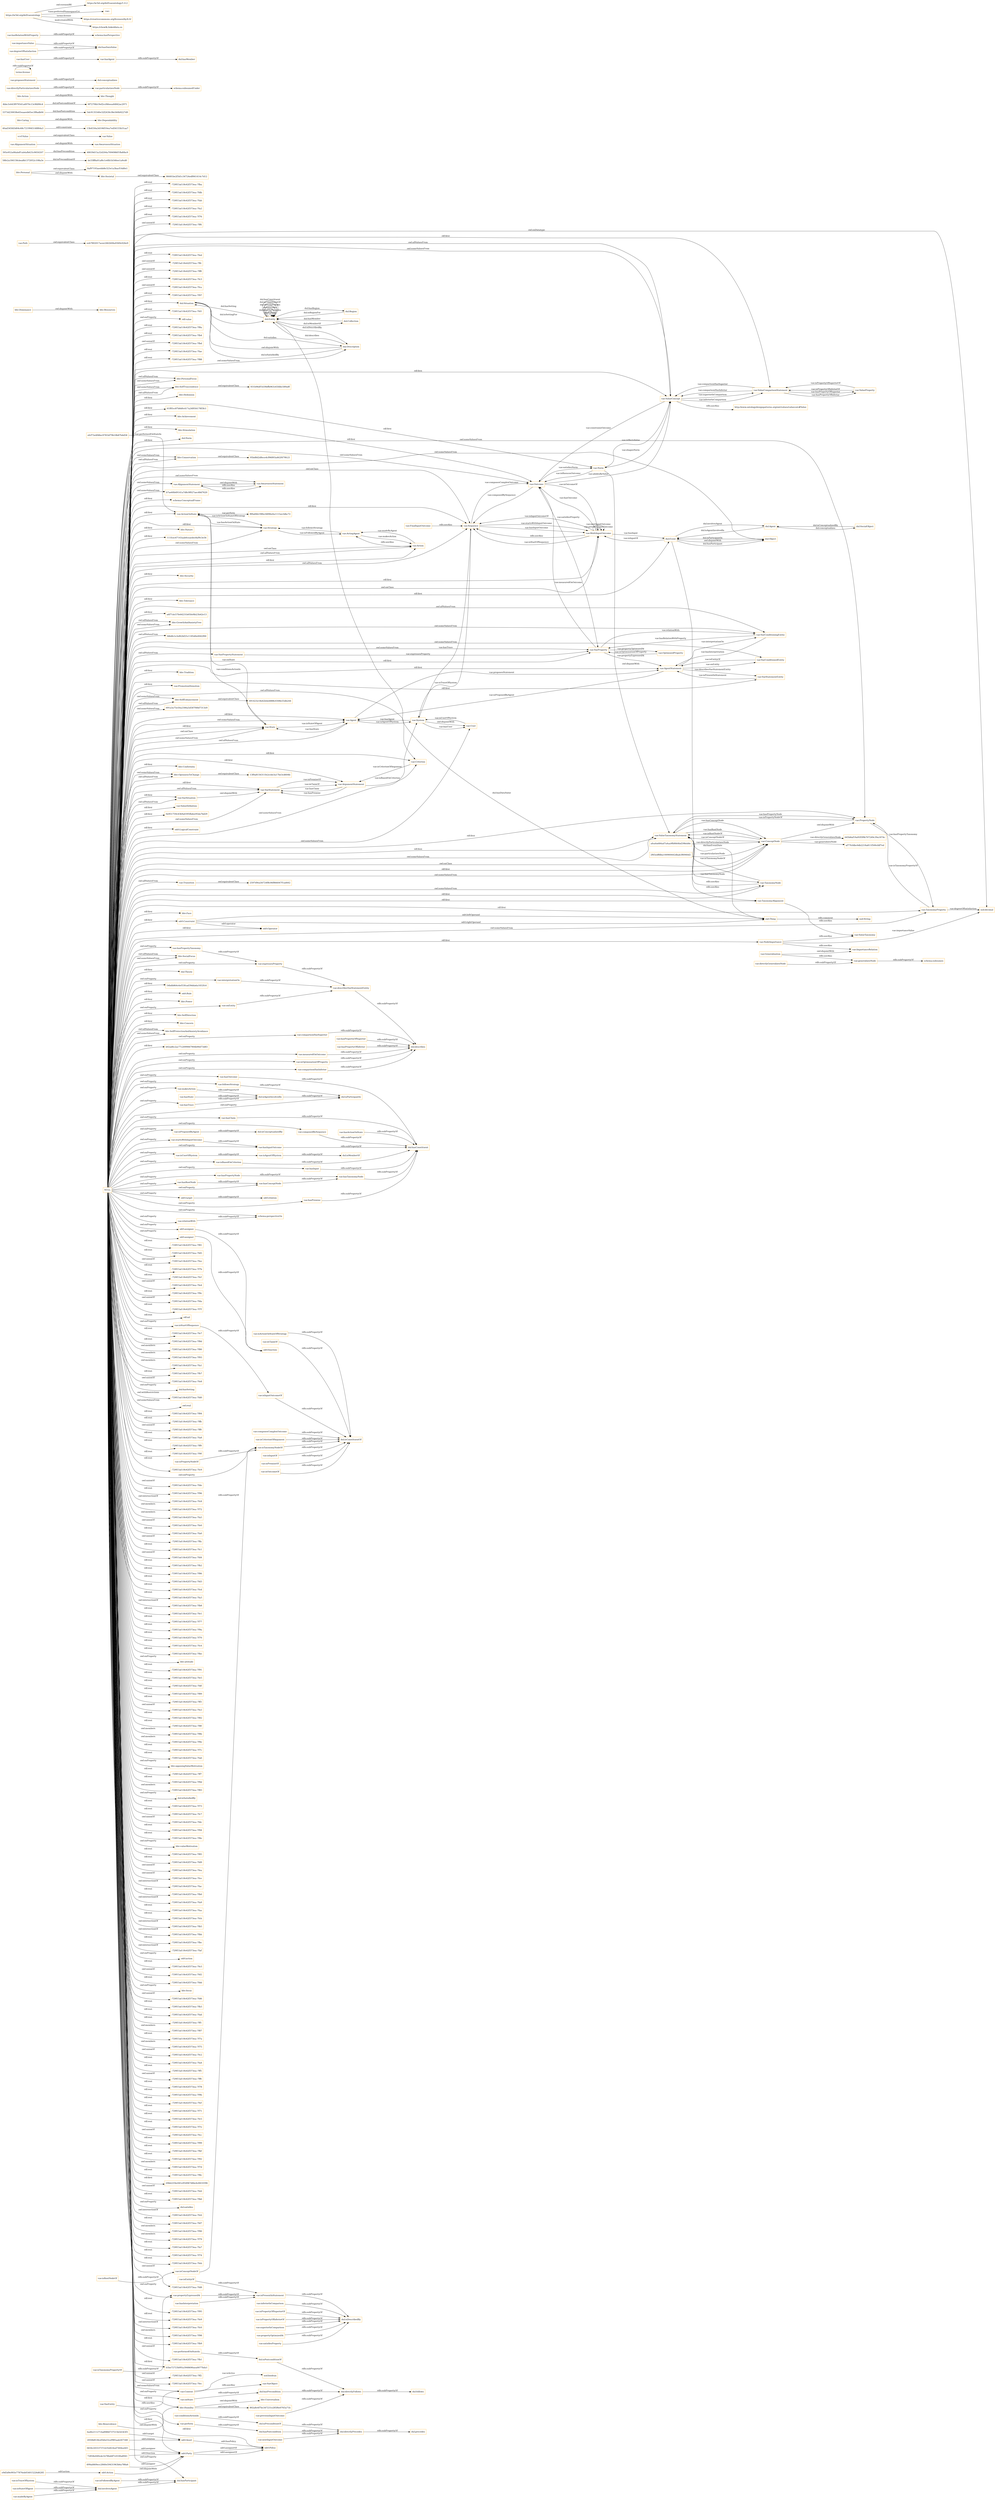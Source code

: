 digraph ar2dtool_diagram { 
rankdir=LR;
size="1501"
node [shape = rectangle, color="orange"]; "efcf73e4f48ec9781bf79b18b87b4d58" "f89a84b198fa34896e0a1115ee3dbc72" "bhv:Dominance" "dul:Situation" "odrl:Action" "931b96df1b59bffb963c65fdbc589a8f" "vae:Path" "2597d9ea56724f8c06f866047f1ad442" "8af97193aeebb8e323e1a3bacf14d0e1" "2050b8536cd5bfa55cef985aab267348" "bhv:PersonalFocus" "bhv:Hedonism" "bhv:Societal" "vae:NodeImportance" "de33ff8a01af6c1e6fb1b546ee1a9cd0" "bhv:Universalism" "395e952a08abdf1ab4afb625c9050207" "065fe24553737cb35d424ed7404eefd3" "61f85cc87b8d0c417a24f056178f3fc1" "vae:AwarenessSituation" "vae:Value" "bhv:Achievement" "odrl:Policy" "bhv:Stimulation" "dul:Norm" "40ad345fd3d04c68c7219945148f64a3" "vae:AlignmentSituation" "odrl:Operator" "vae:VaeProperty" "bhv:SelfTrascendence" "vae:Outcome" "b7ae60b49141a7d8c9f027aec48d7620" "schema:ConceptualFrame" "vae:VaeEntity" "vae:MultiInputOutcome" "bhv:Conservation" "vae:AlignmentStatement" "bhv:Dependability" "dul:SocialObject" "bhv:Caring" "odrl:Asset" "bhv:Nature" "vae:Generalization" "afea0a684ad7a4aa9fbf664bd298eb8e" "vae:Context" "111fcec47143aab0ceaedec8af9c3e56" "vae:ActionOnState" "vae:VaeStatement" "vae:TaxonomyProperty" "bhv:Security" "vae:ConceptNode" "dul:Object" "bhv:Tolerance" "vae:System" "bhv:Humility" "a6f71dc57fe64231b05fef4b23b42e13" "3373d230038e65eaaeeb65ec3f8adb04" "odrl:Party" "58fe2a184158cbea8b1372052c108a3e" "vae:Norm" "9f727f4b19ef2ccf46eea44842ac2971" "bhv:GrowthAndAnxietyFree" "vae:User" "fd6dfe1e3ef62bf25c1185d0e0042f00" "vae:Sequence" "vae:AgentStatement" "vae:VaeConditionedEntity" "bhv:Tradition" "dul:Event" "vae:PromotionDemotion" "dul:Agent" "86681be2f3d1c34724edf061414c7d12" "vae:ValueTaxonomyStatement" "691a3a75e50a2306a5d587f48d7313e9" "vae:TaxonomyAlignment" "bhv:SelfEnhancement" "vae:Strategy" "72858e049cde1b78fafdf7c0100a8941" "802a8c6f7bc347231e285f6e0765a71b" "vae:Agent" "bhv:Benevolence" "vae:FinalInputOutcome" "4bbc3c643f979541a4970c13c9fd90c4" "vae:VaeSituation" "bhv:Conformity" "vae:Action" "dul:Collection" "bhv:Resources" "6a4fe2112714a898fd737515b54343f3" "vae:AwarenessStatement" "vae:ValueDefinition" "0e951759c43b9a0395fbdee95da7bd29" "bhv:OpennessToChange" "645b8af19a95f5f9b707249c39a1874c" "2f65edffdba100900442dbab3f6940d2" "vae:ActingAgent" "odrl:LogicalConstraint" "vae:ValueConcept" "vae:PropertyNode" "vae:ValueProperty" "vae:ValueComparisonStatement" "13f0a8156311fe2ccbe3a17be3cd604b" "e9d5d9e993e77876eb054015226d6285" "48039d15a32d204a7094986f1fbd0bc9" "vae:VaeStatementEntity" "vae:Criterion" "bhv:Thought" "vae:Transition" "vae:State" "dul:Entity" "bhv:Face" "vae:VaeConditioningEntity" "vae:TaxonomyNode" "vae:VaePropertyStatement" "eeb7802017acee2462b94a9369c026e9" "af77fcfdbc0db2218a811f500cfdf7ed" "bhv:SocialFocus" "95bd8d2d8ece4cf96893a462f479fc21" "499ad469ecc2840e59431963b6a788a6" "13b4556a3d106f10ea7ed56155b31aa7" "odrl:Constraint" "vae:OptimizedProperty" "dul:Theory" "dul:Region" "dul:Description" "54bdb864c6ef33fcad39dda6a1832fc4" "bhv:Action" "vcvf:Value" "odrl:Rule" "bhv:Power" "vae:ImportanceRelation" "bhv:Personal" "5dc9135540e32f243fe38e560b9227d9" "vae:ArgumentStatement" "bhv:SelfDirection" "bhv:Concern" "491423e18e62b4e6888c0308e55db244" "bhv:SelfProtectionAndAnxietyAvoidance" "b02ad6c2ac77c2099067904b90d73d83" ; /*classes style*/
	"bhv:Action" -> "bhv:Thought" [ label = "owl:disjointWith" ];
	"vae:particularizesNode" -> "schema:subsumedUnder" [ label = "rdfs:subPropertyOf" ];
	"vae:hasConceptNode" -> "vae:hasTaxonomyNode" [ label = "rdfs:subPropertyOf" ];
	"vae:ConceptNode" -> "vae:PropertyNode" [ label = "owl:disjointWith" ];
	"vae:isTaxonomyNodeOf" -> "dul:isConstituentOf" [ label = "rdfs:subPropertyOf" ];
	"vae:proposesStatement" -> "dul:conceptualizes" [ label = "rdfs:subPropertyOf" ];
	"vae:previousInputOutcome" -> "dul:directlyFollows" [ label = "rdfs:subPropertyOf" ];
	"vae:hasTaxonomyNode" -> "dul:hasConstituent" [ label = "rdfs:subPropertyOf" ];
	"vae:nextInputOutcome" -> "dul:directlyPrecedes" [ label = "rdfs:subPropertyOf" ];
	"vae:VaeSituation" -> "vae:VaeStatement" [ label = "owl:disjointWith" ];
	"vae:comparisonHasInferior" -> "dul:describes" [ label = "rdfs:subPropertyOf" ];
	"vae:hasTrace" -> "dul:isAgentInvolvedIn" [ label = "rdfs:subPropertyOf" ];
	"vae:Path" -> "eeb7802017acee2462b94a9369c026e9" [ label = "owl:equivalentClass" ];
	"vae:isInputOf" -> "dul:isConstituentOf" [ label = "rdfs:subPropertyOf" ];
	"dul:involvesAgent" -> "dul:hasParticipant" [ label = "rdfs:subPropertyOf" ];
	"terms:license" -> "terms:license" [ label = "rdfs:subPropertyOf" ];
	"dul:isAgentInvolvedIn" -> "dul:isParticipantIn" [ label = "rdfs:subPropertyOf" ];
	"bhv:SelfTrascendence" -> "931b96df1b59bffb963c65fdbc589a8f" [ label = "owl:equivalentClass" ];
	"vae:describesVaeStatementEntity" -> "dul:describes" [ label = "rdfs:subPropertyOf" ];
	"vae:hasPropertyTaxonomy" -> "vae:expressesProperty" [ label = "rdfs:subPropertyOf" ];
	"dul:Event" -> "dul:Object" [ label = "owl:disjointWith" ];
	"vae:isPremiseOf" -> "dul:isConstituentOf" [ label = "rdfs:subPropertyOf" ];
	"vae:interpretationOn" -> "vae:describesVaeStatementEntity" [ label = "rdfs:subPropertyOf" ];
	"dul:Description" -> "dul:Situation" [ label = "owl:disjointWith" ];
	"odrl:Action" -> "odrl:Party" [ label = "owl:disjointWith" ];
	"vae:madeByAgent" -> "dul:involvesAgent" [ label = "rdfs:subPropertyOf" ];
	"dul:isPreconditionOf" -> "dul:directlyPrecedes" [ label = "rdfs:subPropertyOf" ];
	"vae:isOutcomeOf" -> "dul:isConstituentOf" [ label = "rdfs:subPropertyOf" ];
	"vae:isPresentInStatement" -> "dul:isDescribedBy" [ label = "rdfs:subPropertyOf" ];
	"vae:hasInput" -> "dul:hasConstituent" [ label = "rdfs:subPropertyOf" ];
	"bhv:Personal" -> "bhv:Societal" [ label = "owl:disjointWith" ];
	"bhv:Personal" -> "8af97193aeebb8e323e1a3bacf14d0e1" [ label = "owl:equivalentClass" ];
	"vae:hasUser" -> "vae:hasAgent" [ label = "rdfs:subPropertyOf" ];
	"vae:onState" -> "dul:hasPrecondition" [ label = "rdfs:subPropertyOf" ];
	"vae:hasActionOnState" -> "dul:hasConstituent" [ label = "rdfs:subPropertyOf" ];
	"vae:hasPropertyNode" -> "vae:hasTaxonomyNode" [ label = "rdfs:subPropertyOf" ];
	"dul:hasPrecondition" -> "dul:directlyFollows" [ label = "rdfs:subPropertyOf" ];
	"vae:hasPropertyOfSuperior" -> "dul:describes" [ label = "rdfs:subPropertyOf" ];
	"bhv:Conservation" -> "95bd8d2d8ece4cf96893a462f479fc21" [ label = "owl:equivalentClass" ];
	"vae:isPropertyNodeOf" -> "vae:isTaxonomyNodeOf" [ label = "rdfs:subPropertyOf" ];
	"bhv:Societal" -> "86681be2f3d1c34724edf061414c7d12" [ label = "owl:equivalentClass" ];
	"vae:Transition" -> "2597d9ea56724f8c06f866047f1ad442" [ label = "owl:equivalentClass" ];
	"vae:comparisonHasSuperior" -> "dul:describes" [ label = "rdfs:subPropertyOf" ];
	"vae:hasOutcome" -> "dul:hasConstituent" [ label = "rdfs:subPropertyOf" ];
	"vae:Norm" -> "vae:ValueTaxonomyStatement" [ label = "owl:disjointWith" ];
	"vae:importanceValue" -> "dul:hasDataValue" [ label = "rdfs:subPropertyOf" ];
	"vae:isProposedByAgent" -> "dul:isConceptualizedBy" [ label = "rdfs:subPropertyOf" ];
	"bhv:Dominance" -> "bhv:Resources" [ label = "owl:disjointWith" ];
	"vae:isEntityOf" -> "vae:isPresentInStatement" [ label = "rdfs:subPropertyOf" ];
	"vae:MultiInputOutcome" -> "vae:Sequence" [ label = "rdfs:seeAlso" ];
	"vae:propertyExpressedAt" -> "vae:isPresentInStatement" [ label = "rdfs:subPropertyOf" ];
	"vae:hasState" -> "dul:isAgentInvolvedIn" [ label = "rdfs:subPropertyOf" ];
	"vae:AwarenessStatement" -> "vae:AlignmentStatement" [ label = "rdfs:seeAlso" ];
	"vae:isConceptNodeOf" -> "vae:isTaxonomyNodeOf" [ label = "rdfs:subPropertyOf" ];
	"bhv:Caring" -> "bhv:Dependability" [ label = "owl:disjointWith" ];
	"vae:hasRootNode" -> "vae:hasConceptNode" [ label = "rdfs:subPropertyOf" ];
	"vae:isAgentOfSystem" -> "dul:isMemberOf" [ label = "rdfs:subPropertyOf" ];
	"vae:ValueConcept" -> "http://www.ontologydesignpatterns.org/ont/values/valuecore#Value" [ label = "rdfs:seeAlso" ];
	"vae:isInputOutcomeOf" -> "dul:isConstituentOf" [ label = "rdfs:subPropertyOf" ];
	"vae:isTaxonomyPropertyOf" -> "vae:propertyExpressedAt" [ label = "rdfs:subPropertyOf" ];
	"vae:directlyParticularizesNode" -> "vae:particularizesNode" [ label = "rdfs:subPropertyOf" ];
	"vae:isRootNodeOf" -> "vae:isConceptNodeOf" [ label = "rdfs:subPropertyOf" ];
	"vae:expressesProperty" -> "vae:describesVaeStatementEntity" [ label = "rdfs:subPropertyOf" ];
	"vae:hasAgent" -> "dul:hasMember" [ label = "rdfs:subPropertyOf" ];
	"vae:isFollowedByAgent" -> "dul:hasParticipant" [ label = "rdfs:subPropertyOf" ];
	"vae:hasRelationWithProperty" -> "schema:hasPerspective" [ label = "rdfs:subPropertyOf" ];
	"vae:measuredOnOutcome" -> "dul:describes" [ label = "rdfs:subPropertyOf" ];
	"vae:perform" -> "dul:hasPostcondition" [ label = "rdfs:subPropertyOf" ];
	"vcvf:Value" -> "vae:Value" [ label = "owl:equivalentClass" ];
	"vae:isTraceOfSystem" -> "dul:involvesAgent" [ label = "rdfs:subPropertyOf" ];
	"vae:degreeOfSatisfaction" -> "dul:hasDataValue" [ label = "rdfs:subPropertyOf" ];
	"vae:directlyGeneralizesNode" -> "vae:generalizesNode" [ label = "rdfs:subPropertyOf" ];
	"vae:conditionsActionIn" -> "dul:isPreconditionOf" [ label = "rdfs:subPropertyOf" ];
	"vae:superiorInComparison" -> "dul:isDescribedBy" [ label = "rdfs:subPropertyOf" ];
	"vae:System" -> "vae:User" [ label = "owl:disjointWith" ];
	"vae:ValueTaxonomyStatement" -> "vae:TaxonomyAlignment" [ label = "rdfs:seeAlso" ];
	"vae:TaxonomyNode" -> "vae:ValueTaxonomyStatement" [ label = "rdfs:seeAlso" ];
	"vae:followsStrategy" -> "dul:isParticipantIn" [ label = "rdfs:subPropertyOf" ];
	"vae:hasPropertyOfInferior" -> "dul:describes" [ label = "rdfs:subPropertyOf" ];
	"vae:composedBySequence" -> "dul:hasConstituent" [ label = "rdfs:subPropertyOf" ];
	"vae:AlignmentSituation" -> "vae:AwarenessSituation" [ label = "owl:disjointWith" ];
	"https://w3id.org/def/vaeontology" -> "https://w3id.org/def/vaeontology/1.0.2" [ label = "owl:versionIRI" ];
	"https://w3id.org/def/vaeontology" -> "vae:" [ label = "vann:preferredNamespaceUri" ];
	"https://w3id.org/def/vaeontology" -> "https://creativecommons.org/licenses/by/4.0/" [ label = "terms:license" ];
	"https://w3id.org/def/vaeontology" -> "https://chowlk.linkeddata.es" [ label = "mod:createdWith" ];
	"vae:isActionOnStateOfStrategy" -> "dul:isConstituentOf" [ label = "rdfs:subPropertyOf" ];
	"vae:startsWithInputOutcome" -> "vae:hasInputOutcome" [ label = "rdfs:subPropertyOf" ];
	"vae:isOptimizationOfProperty" -> "dul:describes" [ label = "rdfs:subPropertyOf" ];
	"vae:propertyOptimizedAt" -> "dul:isDescribedBy" [ label = "rdfs:subPropertyOf" ];
	"bhv:Humility" -> "bhv:Universalism" [ label = "owl:disjointWith" ];
	"bhv:Humility" -> "802a8c6f7bc347231e285f6e0765a71b" [ label = "owl:equivalentClass" ];
	"vae:FinalInputOutcome" -> "vae:Sequence" [ label = "rdfs:seeAlso" ];
	"odrl:target" -> "odrl:relation" [ label = "rdfs:subPropertyOf" ];
	"bhv:SelfEnhancement" -> "491423e18e62b4e6888c0308e55db244" [ label = "owl:equivalentClass" ];
	"dul:directlyPrecedes" -> "dul:precedes" [ label = "rdfs:subPropertyOf" ];
	"vae:makesAction" -> "dul:isAgentInvolvedIn" [ label = "rdfs:subPropertyOf" ];
	"vae:satisfiesProperty" -> "dul:isDescribedBy" [ label = "rdfs:subPropertyOf" ];
	"vae:TaxonomyAlignment" -> "vae:ValueTaxonomy" [ label = "rdfs:seeAlso" ];
	"vae:relationWith" -> "schema:perspectiveOn" [ label = "rdfs:subPropertyOf" ];
	"vae:NodeImportance" -> "vae:ValueTaxonomy" [ label = "rdfs:seeAlso" ];
	"vae:NodeImportance" -> "vae:ImportanceRelation" [ label = "rdfs:seeAlso" ];
	"vae:Action" -> "vae:ActingAgent" [ label = "rdfs:seeAlso" ];
	"vae:inferiorInComparison" -> "dul:isDescribedBy" [ label = "rdfs:subPropertyOf" ];
	"vae:VaeEntity" -> "vae:Context" [ label = "rdfs:seeAlso" ];
	"vae:isClaimOf" -> "dul:isConstituentOf" [ label = "rdfs:subPropertyOf" ];
	"vae:hasInputOutcome" -> "dul:hasConstituent" [ label = "rdfs:subPropertyOf" ];
	"vae:isPropertyOfSuperiorOf" -> "dul:isDescribedBy" [ label = "rdfs:subPropertyOf" ];
	"vae:isStateOfAgent" -> "dul:involvesAgent" [ label = "rdfs:subPropertyOf" ];
	"vae:Generalization" -> "vae:generalizesNode" [ label = "rdfs:seeAlso" ];
	"vae:Generalization" -> "vae:ImportanceRelation" [ label = "owl:disjointWith" ];
	"vae:Context" -> "vae:VaeObject" [ label = "rdfs:seeAlso" ];
	"NULL" -> "-729f15af:18c62f373ea:-7f81" [ label = "rdf:rest" ];
	"NULL" -> "-729f15af:18c62f373ea:-7fd5" [ label = "rdf:rest" ];
	"NULL" -> "-729f15af:18c62f373ea:-7fee" [ label = "owl:unionOf" ];
	"NULL" -> "-729f15af:18c62f373ea:-7f7b" [ label = "rdf:rest" ];
	"NULL" -> "-729f15af:18c62f373ea:-7fcf" [ label = "rdf:rest" ];
	"NULL" -> "-729f15af:18c62f373ea:-7fe4" [ label = "owl:unionOf" ];
	"NULL" -> "vae:hasConceptNode" [ label = "owl:onProperty" ];
	"NULL" -> "bhv:PersonalFocus" [ label = "owl:someValuesFrom" ];
	"NULL" -> "-729f15af:18c62f373ea:-7f9c" [ label = "rdf:rest" ];
	"NULL" -> "bhv:Hedonism" [ label = "rdf:first" ];
	"NULL" -> "-729f15af:18c62f373ea:-7fda" [ label = "owl:unionOf" ];
	"NULL" -> "bhv:Conservation" [ label = "owl:allValuesFrom" ];
	"NULL" -> "-729f15af:18c62f373ea:-7f7f" [ label = "rdf:rest" ];
	"NULL" -> "rdf:nil" [ label = "rdf:rest" ];
	"NULL" -> "vae:VaeConditioningEntity" [ label = "owl:someValuesFrom" ];
	"NULL" -> "vae:isBasedOnCriterion" [ label = "owl:onProperty" ];
	"NULL" -> "-729f15af:18c62f373ea:-7fe7" [ label = "rdf:rest" ];
	"NULL" -> "vae:isTaxonomyNodeOf" [ label = "owl:onProperty" ];
	"NULL" -> "-729f15af:18c62f373ea:-7f8d" [ label = "rdf:rest" ];
	"NULL" -> "vae:interpretationOn" [ label = "owl:onProperty" ];
	"NULL" -> "b7ae60b49141a7d8c9f027aec48d7620" [ label = "owl:someValuesFrom" ];
	"NULL" -> "vae:ConceptNode" [ label = "rdf:first" ];
	"NULL" -> "-729f15af:18c62f373ea:-7f80" [ label = "owl:members" ];
	"NULL" -> "-729f15af:18c62f373ea:-7f93" [ label = "owl:members" ];
	"NULL" -> "vae:PropertyNode" [ label = "rdf:first" ];
	"NULL" -> "-729f15af:18c62f373ea:-7fa1" [ label = "owl:members" ];
	"NULL" -> "-729f15af:18c62f373ea:-7fb7" [ label = "rdf:rest" ];
	"NULL" -> "-729f15af:18c62f373ea:-7fe8" [ label = "owl:unionOf" ];
	"NULL" -> "odrl:assignee" [ label = "owl:onProperty" ];
	"NULL" -> "vae:ConceptNode" [ label = "owl:someValuesFrom" ];
	"NULL" -> "vae:expressesProperty" [ label = "owl:onProperty" ];
	"NULL" -> "vae:VaeSituation" [ label = "owl:allValuesFrom" ];
	"NULL" -> "dul:hasSetting" [ label = "owl:onProperty" ];
	"NULL" -> "-729f15af:18c62f373ea:-7fd0" [ label = "owl:withRestrictions" ];
	"NULL" -> "bhv:SelfTrascendence" [ label = "owl:someValuesFrom" ];
	"NULL" -> "owl:real" [ label = "owl:someValuesFrom" ];
	"NULL" -> "-729f15af:18c62f373ea:-7f84" [ label = "rdf:rest" ];
	"NULL" -> "-729f15af:18c62f373ea:-7ffb" [ label = "rdf:rest" ];
	"NULL" -> "odrl:LogicalConstraint" [ label = "rdf:first" ];
	"NULL" -> "-729f15af:18c62f373ea:-7ff0" [ label = "owl:unionOf" ];
	"NULL" -> "-729f15af:18c62f373ea:-7fa8" [ label = "rdf:rest" ];
	"NULL" -> "-729f15af:18c62f373ea:-7ff9" [ label = "rdf:rest" ];
	"NULL" -> "vae:onEntity" [ label = "owl:onProperty" ];
	"NULL" -> "vae:VaeConditioningEntity" [ label = "owl:allValuesFrom" ];
	"NULL" -> "-729f15af:18c62f373ea:-7f9f" [ label = "rdf:rest" ];
	"NULL" -> "vae:TaxonomyNode" [ label = "rdf:first" ];
	"NULL" -> "vae:comparisonHasInferior" [ label = "owl:onProperty" ];
	"NULL" -> "-729f15af:18c62f373ea:-7fc9" [ label = "rdf:rest" ];
	"NULL" -> "vae:isUserOfSystem" [ label = "owl:onProperty" ];
	"NULL" -> "-729f15af:18c62f373ea:-7fde" [ label = "owl:unionOf" ];
	"NULL" -> "vae:ActionOnState" [ label = "rdf:first" ];
	"NULL" -> "vae:VaeStatement" [ label = "owl:someValuesFrom" ];
	"NULL" -> "vae:Criterion" [ label = "owl:allValuesFrom" ];
	"NULL" -> "-729f15af:18c62f373ea:-7f96" [ label = "rdf:rest" ];
	"NULL" -> "bhv:GrowthAndAnxietyFree" [ label = "owl:someValuesFrom" ];
	"NULL" -> "vae:Strategy" [ label = "owl:someValuesFrom" ];
	"NULL" -> "-729f15af:18c62f373ea:-7fc8" [ label = "owl:intersectionOf" ];
	"NULL" -> "vae:ConceptNode" [ label = "owl:onClass" ];
	"NULL" -> "vae:Action" [ label = "rdf:first" ];
	"NULL" -> "-729f15af:18c62f373ea:-7f72" [ label = "owl:members" ];
	"NULL" -> "vae:hasOutcome" [ label = "owl:onProperty" ];
	"NULL" -> "-729f15af:18c62f373ea:-7fa5" [ label = "owl:members" ];
	"NULL" -> "-729f15af:18c62f373ea:-7fe0" [ label = "owl:unionOf" ];
	"NULL" -> "-729f15af:18c62f373ea:-7fa0" [ label = "rdf:rest" ];
	"NULL" -> "-729f15af:18c62f373ea:-7ffa" [ label = "owl:unionOf" ];
	"NULL" -> "vae:AwarenessStatement" [ label = "owl:someValuesFrom" ];
	"NULL" -> "-729f15af:18c62f373ea:-7fc1" [ label = "rdf:rest" ];
	"NULL" -> "vae:startsWithInputOutcome" [ label = "owl:onProperty" ];
	"NULL" -> "-729f15af:18c62f373ea:-7fd4" [ label = "owl:unionOf" ];
	"NULL" -> "odrl:Operator" [ label = "rdf:first" ];
	"NULL" -> "-729f15af:18c62f373ea:-7fb2" [ label = "rdf:rest" ];
	"NULL" -> "-729f15af:18c62f373ea:-7f86" [ label = "rdf:rest" ];
	"NULL" -> "vae:Agent" [ label = "owl:someValuesFrom" ];
	"NULL" -> "691a3a75e50a2306a5d587f48d7313e9" [ label = "owl:someValuesFrom" ];
	"NULL" -> "vae:isStartOfSequence" [ label = "owl:onProperty" ];
	"NULL" -> "bhv:Tradition" [ label = "rdf:first" ];
	"NULL" -> "vae:hasInput" [ label = "owl:onProperty" ];
	"NULL" -> "vae:Sequence" [ label = "owl:onClass" ];
	"NULL" -> "-729f15af:18c62f373ea:-7fd3" [ label = "rdf:rest" ];
	"NULL" -> "vae:hasRootNode" [ label = "owl:onProperty" ];
	"NULL" -> "-729f15af:18c62f373ea:-7fcd" [ label = "rdf:rest" ];
	"NULL" -> "vae:NodeImportance" [ label = "rdf:first" ];
	"NULL" -> "vae:VaeConditionedEntity" [ label = "owl:someValuesFrom" ];
	"NULL" -> "-729f15af:18c62f373ea:-7fa3" [ label = "rdf:rest" ];
	"NULL" -> "bhv:SelfEnhancement" [ label = "owl:someValuesFrom" ];
	"NULL" -> "-729f15af:18c62f373ea:-7fb8" [ label = "owl:intersectionOf" ];
	"NULL" -> "-729f15af:18c62f373ea:-7fe1" [ label = "rdf:rest" ];
	"NULL" -> "bhv:GrowthAndAnxietyFree" [ label = "owl:allValuesFrom" ];
	"NULL" -> "-729f15af:18c62f373ea:-7f77" [ label = "rdf:rest" ];
	"NULL" -> "vae:Outcome" [ label = "owl:someValuesFrom" ];
	"NULL" -> "-729f15af:18c62f373ea:-7f9a" [ label = "rdf:rest" ];
	"NULL" -> "bhv:SelfDirection" [ label = "rdf:first" ];
	"NULL" -> "vae:hasInputOutcome" [ label = "owl:onProperty" ];
	"NULL" -> "vae:TaxonomyProperty" [ label = "owl:someValuesFrom" ];
	"NULL" -> "dul:Theory" [ label = "rdf:first" ];
	"NULL" -> "dul:Event" [ label = "rdf:first" ];
	"NULL" -> "-729f15af:18c62f373ea:-7f70" [ label = "rdf:rest" ];
	"NULL" -> "-729f15af:18c62f373ea:-7fc4" [ label = "rdf:rest" ];
	"NULL" -> "-729f15af:18c62f373ea:-7fbe" [ label = "rdf:rest" ];
	"NULL" -> "vae:ArgumentStatement" [ label = "rdf:first" ];
	"NULL" -> "bhv:attitude" [ label = "owl:onProperty" ];
	"NULL" -> "-729f15af:18c62f373ea:-7f91" [ label = "rdf:rest" ];
	"NULL" -> "-729f15af:18c62f373ea:-7fe5" [ label = "rdf:rest" ];
	"NULL" -> "-729f15af:18c62f373ea:-7fdf" [ label = "rdf:rest" ];
	"NULL" -> "vae:Norm" [ label = "rdf:first" ];
	"NULL" -> "schema:perspectiveOn" [ label = "owl:onProperty" ];
	"NULL" -> "vae:VaeProperty" [ label = "rdf:first" ];
	"NULL" -> "-729f15af:18c62f373ea:-7f89" [ label = "rdf:rest" ];
	"NULL" -> "-729f15af:18c62f373ea:-7ff3" [ label = "rdf:rest" ];
	"NULL" -> "-729f15af:18c62f373ea:-7fe2" [ label = "owl:unionOf" ];
	"NULL" -> "-729f15af:18c62f373ea:-7f82" [ label = "rdf:rest" ];
	"NULL" -> "-729f15af:18c62f373ea:-7f8f" [ label = "rdf:rest" ];
	"NULL" -> "-729f15af:18c62f373ea:-7f8b" [ label = "owl:members" ];
	"NULL" -> "-729f15af:18c62f373ea:-7f9e" [ label = "owl:members" ];
	"NULL" -> "-729f15af:18c62f373ea:-7f7c" [ label = "rdf:rest" ];
	"NULL" -> "-729f15af:18c62f373ea:-7fa6" [ label = "rdf:rest" ];
	"NULL" -> "bhv:opposingValueMotivation" [ label = "owl:onProperty" ];
	"NULL" -> "bhv:Humility" [ label = "rdf:first" ];
	"NULL" -> "-729f15af:18c62f373ea:-7ff7" [ label = "rdf:rest" ];
	"NULL" -> "-729f15af:18c62f373ea:-7f9d" [ label = "rdf:rest" ];
	"NULL" -> "-729f15af:18c62f373ea:-7f83" [ label = "owl:members" ];
	"NULL" -> "dul:isSatisfiedBy" [ label = "owl:onProperty" ];
	"NULL" -> "vae:TaxonomyProperty" [ label = "rdf:first" ];
	"NULL" -> "-729f15af:18c62f373ea:-7f73" [ label = "rdf:rest" ];
	"NULL" -> "-729f15af:18c62f373ea:-7fc7" [ label = "rdf:rest" ];
	"NULL" -> "54bdb864c6ef33fcad39dda6a1832fc4" [ label = "rdf:first" ];
	"NULL" -> "-729f15af:18c62f373ea:-7fdc" [ label = "owl:unionOf" ];
	"NULL" -> "vae:State" [ label = "owl:onClass" ];
	"NULL" -> "-729f15af:18c62f373ea:-7f94" [ label = "rdf:rest" ];
	"NULL" -> "-729f15af:18c62f373ea:-7f8e" [ label = "rdf:rest" ];
	"NULL" -> "bhv:OpennessToChange" [ label = "owl:allValuesFrom" ];
	"NULL" -> "vae:VaeStatement" [ label = "rdf:first" ];
	"NULL" -> "vae:VaeSituation" [ label = "rdf:first" ];
	"NULL" -> "bhv:valueMotivation" [ label = "owl:onProperty" ];
	"NULL" -> "vae:relationWith" [ label = "owl:onProperty" ];
	"NULL" -> "-729f15af:18c62f373ea:-7f85" [ label = "rdf:rest" ];
	"NULL" -> "-729f15af:18c62f373ea:-7fd9" [ label = "rdf:rest" ];
	"NULL" -> "-729f15af:18c62f373ea:-7fea" [ label = "owl:unionOf" ];
	"NULL" -> "bhv:Stimulation" [ label = "rdf:first" ];
	"NULL" -> "-729f15af:18c62f373ea:-7fce" [ label = "owl:unionOf" ];
	"NULL" -> "odrl:Constraint" [ label = "rdf:first" ];
	"NULL" -> "vae:Action" [ label = "owl:onClass" ];
	"NULL" -> "-729f15af:18c62f373ea:-7fac" [ label = "owl:intersectionOf" ];
	"NULL" -> "odrl:target" [ label = "owl:onProperty" ];
	"NULL" -> "vae:Transition" [ label = "owl:allValuesFrom" ];
	"NULL" -> "vae:makesAction" [ label = "owl:onProperty" ];
	"NULL" -> "dul:Object" [ label = "owl:someValuesFrom" ];
	"NULL" -> "-729f15af:18c62f373ea:-7fb0" [ label = "rdf:rest" ];
	"NULL" -> "-729f15af:18c62f373ea:-7fa9" [ label = "owl:intersectionOf" ];
	"NULL" -> "vae:onState" [ label = "owl:onProperty" ];
	"NULL" -> "dul:isParticipantIn" [ label = "owl:onProperty" ];
	"NULL" -> "vae:VaeProperty" [ label = "owl:someValuesFrom" ];
	"NULL" -> "bhv:SelfProtectionAndAnxietyAvoidance" [ label = "owl:someValuesFrom" ];
	"NULL" -> "-729f15af:18c62f373ea:-7faa" [ label = "rdf:rest" ];
	"NULL" -> "vae:Agent" [ label = "owl:allValuesFrom" ];
	"NULL" -> "-729f15af:18c62f373ea:-7fcb" [ label = "rdf:rest" ];
	"NULL" -> "vae:PropertyNode" [ label = "owl:someValuesFrom" ];
	"NULL" -> "-729f15af:18c62f373ea:-7fb5" [ label = "owl:intersectionOf" ];
	"NULL" -> "dul:Situation" [ label = "rdf:first" ];
	"NULL" -> "-729f15af:18c62f373ea:-7fbb" [ label = "owl:intersectionOf" ];
	"NULL" -> "bhv:SelfEnhancement" [ label = "owl:allValuesFrom" ];
	"NULL" -> "vae:hasPropertyNode" [ label = "owl:onProperty" ];
	"NULL" -> "dul:Description" [ label = "owl:someValuesFrom" ];
	"NULL" -> "bhv:Conservation" [ label = "owl:someValuesFrom" ];
	"NULL" -> "-729f15af:18c62f373ea:-7fbc" [ label = "rdf:rest" ];
	"NULL" -> "-729f15af:18c62f373ea:-7faf" [ label = "owl:intersectionOf" ];
	"NULL" -> "bhv:PersonalFocus" [ label = "owl:allValuesFrom" ];
	"NULL" -> "schema:ConceptualFrame" [ label = "rdf:first" ];
	"NULL" -> "vae:Strategy" [ label = "rdf:first" ];
	"NULL" -> "vae:Outcome" [ label = "rdf:first" ];
	"NULL" -> "odrl:action" [ label = "owl:onProperty" ];
	"NULL" -> "-729f15af:18c62f373ea:-7fe3" [ label = "rdf:rest" ];
	"NULL" -> "vae:isProposedByAgent" [ label = "owl:onProperty" ];
	"NULL" -> "-729f15af:18c62f373ea:-7fd2" [ label = "owl:unionOf" ];
	"NULL" -> "-729f15af:18c62f373ea:-7fdd" [ label = "rdf:rest" ];
	"NULL" -> "bhv:focus" [ label = "owl:onProperty" ];
	"NULL" -> "-729f15af:18c62f373ea:-7fd6" [ label = "owl:unionOf" ];
	"NULL" -> "-729f15af:18c62f373ea:-7fb3" [ label = "rdf:rest" ];
	"NULL" -> "-729f15af:18c62f373ea:-7fad" [ label = "rdf:rest" ];
	"NULL" -> "-729f15af:18c62f373ea:-7ff1" [ label = "rdf:rest" ];
	"NULL" -> "-729f15af:18c62f373ea:-7f87" [ label = "owl:members" ];
	"NULL" -> "-729f15af:18c62f373ea:-7f7a" [ label = "rdf:rest" ];
	"NULL" -> "vae:MultiInputOutcome" [ label = "rdf:first" ];
	"NULL" -> "-729f15af:18c62f373ea:-7f75" [ label = "owl:members" ];
	"NULL" -> "-729f15af:18c62f373ea:-7fc2" [ label = "owl:unionOf" ];
	"NULL" -> "-729f15af:18c62f373ea:-7fa4" [ label = "rdf:rest" ];
	"NULL" -> "-729f15af:18c62f373ea:-7ff5" [ label = "rdf:rest" ];
	"NULL" -> "-729f15af:18c62f373ea:-7ff6" [ label = "owl:unionOf" ];
	"NULL" -> "-729f15af:18c62f373ea:-7f78" [ label = "rdf:rest" ];
	"NULL" -> "vae:ValueTaxonomyStatement" [ label = "owl:someValuesFrom" ];
	"NULL" -> "-729f15af:18c62f373ea:-7f9b" [ label = "rdf:rest" ];
	"NULL" -> "-729f15af:18c62f373ea:-7fef" [ label = "rdf:rest" ];
	"NULL" -> "bhv:SelfProtectionAndAnxietyAvoidance" [ label = "owl:allValuesFrom" ];
	"NULL" -> "vae:ValueDefinition" [ label = "rdf:first" ];
	"NULL" -> "fd6dfe1e3ef62bf25c1185d0e0042f00" [ label = "owl:allValuesFrom" ];
	"NULL" -> "vae:TaxonomyAlignment" [ label = "rdf:first" ];
	"NULL" -> "-729f15af:18c62f373ea:-7f71" [ label = "rdf:rest" ];
	"NULL" -> "-729f15af:18c62f373ea:-7fc5" [ label = "rdf:rest" ];
	"NULL" -> "-729f15af:18c62f373ea:-7f7e" [ label = "rdf:rest" ];
	"NULL" -> "-729f15af:18c62f373ea:-7fcc" [ label = "owl:unionOf" ];
	"NULL" -> "bhv:Security" [ label = "rdf:first" ];
	"NULL" -> "-729f15af:18c62f373ea:-7f99" [ label = "rdf:rest" ];
	"NULL" -> "vae:AgentStatement" [ label = "rdf:first" ];
	"NULL" -> "vae:propertyExpressedAt" [ label = "owl:onProperty" ];
	"NULL" -> "vae:AlignmentStatement" [ label = "owl:someValuesFrom" ];
	"NULL" -> "-729f15af:18c62f373ea:-7fbf" [ label = "rdf:rest" ];
	"NULL" -> "bhv:OpennessToChange" [ label = "owl:someValuesFrom" ];
	"NULL" -> "dul:hasParticipant" [ label = "owl:onProperty" ];
	"NULL" -> "-729f15af:18c62f373ea:-7f92" [ label = "rdf:rest" ];
	"NULL" -> "odrl:assigner" [ label = "owl:onProperty" ];
	"NULL" -> "-729f15af:18c62f373ea:-7f7d" [ label = "owl:members" ];
	"NULL" -> "bhv:SocialFocus" [ label = "owl:someValuesFrom" ];
	"NULL" -> "-729f15af:18c62f373ea:-7f8c" [ label = "rdf:rest" ];
	"NULL" -> "20bb225bc041e954967d6bc6c8410396" [ label = "rdf:first" ];
	"NULL" -> "-729f15af:18c62f373ea:-7fe6" [ label = "owl:unionOf" ];
	"NULL" -> "-729f15af:18c62f373ea:-7fb6" [ label = "rdf:rest" ];
	"NULL" -> "vae:ValueComparisonStatement" [ label = "rdf:first" ];
	"NULL" -> "dul:satisfies" [ label = "owl:onProperty" ];
	"NULL" -> "vae:VaePropertyStatement" [ label = "owl:allValuesFrom" ];
	"NULL" -> "-729f15af:18c62f373ea:-7fc6" [ label = "owl:intersectionOf" ];
	"NULL" -> "odrl:Rule" [ label = "rdf:first" ];
	"NULL" -> "-729f15af:18c62f373ea:-7fd7" [ label = "rdf:rest" ];
	"NULL" -> "bhv:SocialFocus" [ label = "owl:allValuesFrom" ];
	"NULL" -> "-729f15af:18c62f373ea:-7f90" [ label = "owl:members" ];
	"NULL" -> "vae:ValueConcept" [ label = "owl:someValuesFrom" ];
	"NULL" -> "vae:hasPremise" [ label = "owl:onProperty" ];
	"NULL" -> "bhv:Tolerance" [ label = "rdf:first" ];
	"NULL" -> "-729f15af:18c62f373ea:-7f79" [ label = "owl:members" ];
	"NULL" -> "-729f15af:18c62f373ea:-7fa7" [ label = "rdf:rest" ];
	"NULL" -> "vae:State" [ label = "owl:someValuesFrom" ];
	"NULL" -> "bhv:Power" [ label = "rdf:first" ];
	"NULL" -> "bhv:Nature" [ label = "rdf:first" ];
	"NULL" -> "b02ad6c2ac77c2099067904b90d73d83" [ label = "rdf:first" ];
	"NULL" -> "-729f15af:18c62f373ea:-7f74" [ label = "rdf:rest" ];
	"NULL" -> "-729f15af:18c62f373ea:-7feb" [ label = "rdf:rest" ];
	"NULL" -> "-729f15af:18c62f373ea:-7fd8" [ label = "owl:unionOf" ];
	"NULL" -> "111fcec47143aab0ceaedec8af9c3e56" [ label = "rdf:first" ];
	"NULL" -> "vae:Action" [ label = "owl:allValuesFrom" ];
	"NULL" -> "vae:Agent" [ label = "rdf:first" ];
	"NULL" -> "-729f15af:18c62f373ea:-7f95" [ label = "rdf:rest" ];
	"NULL" -> "-729f15af:18c62f373ea:-7fe9" [ label = "rdf:rest" ];
	"NULL" -> "-729f15af:18c62f373ea:-7fc0" [ label = "owl:intersectionOf" ];
	"NULL" -> "vae:followsStrategy" [ label = "owl:onProperty" ];
	"NULL" -> "vae:Sequence" [ label = "rdf:first" ];
	"NULL" -> "bhv:Achievement" [ label = "rdf:first" ];
	"NULL" -> "vae:VaeStatementEntity" [ label = "rdf:first" ];
	"NULL" -> "bhv:Conformity" [ label = "rdf:first" ];
	"NULL" -> "vae:perform" [ label = "owl:onProperty" ];
	"NULL" -> "xsd:decimal" [ label = "owl:onDatatype" ];
	"NULL" -> "bhv:SelfTrascendence" [ label = "owl:allValuesFrom" ];
	"NULL" -> "-729f15af:18c62f373ea:-7f98" [ label = "owl:members" ];
	"NULL" -> "-729f15af:18c62f373ea:-7fb9" [ label = "rdf:rest" ];
	"NULL" -> "-729f15af:18c62f373ea:-7fb1" [ label = "owl:unionOf" ];
	"NULL" -> "odrl:Party" [ label = "rdf:first" ];
	"NULL" -> "b5be72723bf95a3948690aea0077bda1" [ label = "rdf:first" ];
	"NULL" -> "-729f15af:18c62f373ea:-7ff2" [ label = "owl:unionOf" ];
	"NULL" -> "-729f15af:18c62f373ea:-7fec" [ label = "owl:unionOf" ];
	"NULL" -> "odrl:Policy" [ label = "rdf:first" ];
	"NULL" -> "-729f15af:18c62f373ea:-7fba" [ label = "rdf:rest" ];
	"NULL" -> "vae:Context" [ label = "owl:someValuesFrom" ];
	"NULL" -> "vae:ValueTaxonomyStatement" [ label = "rdf:first" ];
	"NULL" -> "vae:hasTrace" [ label = "owl:onProperty" ];
	"NULL" -> "-729f15af:18c62f373ea:-7fdb" [ label = "rdf:rest" ];
	"NULL" -> "vae:MultiInputOutcome" [ label = "owl:onClass" ];
	"NULL" -> "vae:ValueConcept" [ label = "rdf:first" ];
	"NULL" -> "vae:Sequence" [ label = "owl:allValuesFrom" ];
	"NULL" -> "-729f15af:18c62f373ea:-7fab" [ label = "rdf:rest" ];
	"NULL" -> "a6f71dc57fe64231b05fef4b23b42e13" [ label = "rdf:first" ];
	"NULL" -> "vae:composedBySequence" [ label = "owl:onProperty" ];
	"NULL" -> "vae:PromotionDemotion" [ label = "rdf:first" ];
	"NULL" -> "vae:Criterion" [ label = "rdf:first" ];
	"NULL" -> "vae:hasClaim" [ label = "owl:onProperty" ];
	"NULL" -> "vae:VaeStatement" [ label = "owl:allValuesFrom" ];
	"NULL" -> "-729f15af:18c62f373ea:-7fa2" [ label = "rdf:rest" ];
	"NULL" -> "bhv:Concern" [ label = "rdf:first" ];
	"NULL" -> "vae:measuredOnOutcome" [ label = "owl:onProperty" ];
	"NULL" -> "vae:hasPropertyTaxonomy" [ label = "owl:onProperty" ];
	"NULL" -> "bhv:Face" [ label = "rdf:first" ];
	"NULL" -> "-729f15af:18c62f373ea:-7f76" [ label = "rdf:rest" ];
	"NULL" -> "-729f15af:18c62f373ea:-7ff4" [ label = "owl:unionOf" ];
	"NULL" -> "-729f15af:18c62f373ea:-7fed" [ label = "rdf:rest" ];
	"NULL" -> "-729f15af:18c62f373ea:-7ffc" [ label = "owl:unionOf" ];
	"NULL" -> "vae:ValueConcept" [ label = "owl:allValuesFrom" ];
	"NULL" -> "vae:State" [ label = "rdf:first" ];
	"NULL" -> "-729f15af:18c62f373ea:-7ff8" [ label = "owl:unionOf" ];
	"NULL" -> "vae:System" [ label = "owl:someValuesFrom" ];
	"NULL" -> "-729f15af:18c62f373ea:-7fc3" [ label = "rdf:rest" ];
	"NULL" -> "-729f15af:18c62f373ea:-7fca" [ label = "owl:unionOf" ];
	"NULL" -> "-729f15af:18c62f373ea:-7f97" [ label = "rdf:rest" ];
	"NULL" -> "vae:TaxonomyNode" [ label = "owl:someValuesFrom" ];
	"NULL" -> "vae:isOptimizationOfProperty" [ label = "owl:onProperty" ];
	"NULL" -> "-729f15af:18c62f373ea:-7fd1" [ label = "rdf:rest" ];
	"NULL" -> "rdf:value" [ label = "owl:onProperty" ];
	"NULL" -> "-729f15af:18c62f373ea:-7f8a" [ label = "rdf:rest" ];
	"NULL" -> "vae:User" [ label = "owl:someValuesFrom" ];
	"NULL" -> "0e951759c43b9a0395fbdee95da7bd29" [ label = "rdf:first" ];
	"NULL" -> "vae:comparisonHasSuperior" [ label = "owl:onProperty" ];
	"NULL" -> "-729f15af:18c62f373ea:-7fb4" [ label = "rdf:rest" ];
	"NULL" -> "dul:Norm" [ label = "rdf:first" ];
	"NULL" -> "-729f15af:18c62f373ea:-7fbd" [ label = "owl:unionOf" ];
	"NULL" -> "-729f15af:18c62f373ea:-7fae" [ label = "rdf:rest" ];
	"NULL" -> "-729f15af:18c62f373ea:-7f88" [ label = "rdf:rest" ];
	"NULL" -> "61f85cc87b8d0c417a24f056178f3fc1" [ label = "rdf:first" ];
	"vae:isUserOfSystem" -> "vae:isAgentOfSystem" [ label = "rdfs:subPropertyOf" ];
	"vae:isPropertyOfInferiorOf" -> "dul:isDescribedBy" [ label = "rdfs:subPropertyOf" ];
	"vae:hasClaim" -> "dul:hasConstituent" [ label = "rdfs:subPropertyOf" ];
	"vae:generalizesNode" -> "schema:subsumes" [ label = "rdfs:subPropertyOf" ];
	"bhv:OpennessToChange" -> "13f0a8156311fe2ccbe3a17be3cd604b" [ label = "owl:equivalentClass" ];
	"vae:hasPremise" -> "dul:hasConstituent" [ label = "rdfs:subPropertyOf" ];
	"vae:isStartOfSequence" -> "vae:isInputOutcomeOf" [ label = "rdfs:subPropertyOf" ];
	"bhv:Benevolence" -> "bhv:Humility" [ label = "owl:disjointWith" ];
	"odrl:assigner" -> "odrl:function" [ label = "rdfs:subPropertyOf" ];
	"vae:onEntity" -> "vae:describesVaeStatementEntity" [ label = "rdfs:subPropertyOf" ];
	"vae:composesComplexOutcome" -> "dul:isConstituentOf" [ label = "rdfs:subPropertyOf" ];
	"vae:hasInterpretation" -> "vae:isPresentInStatement" [ label = "rdfs:subPropertyOf" ];
	"vae:AlignmentStatement" -> "vae:AwarenessStatement" [ label = "rdfs:seeAlso" ];
	"vae:AlignmentStatement" -> "vae:AwarenessStatement" [ label = "owl:disjointWith" ];
	"dul:isPostconditionOf" -> "dul:directlyFollows" [ label = "rdfs:subPropertyOf" ];
	"odrl:assignee" -> "odrl:function" [ label = "rdfs:subPropertyOf" ];
	"dul:directlyFollows" -> "dul:follows" [ label = "rdfs:subPropertyOf" ];
	"vae:isBasedOnCriterion" -> "dul:hasConstituent" [ label = "rdfs:subPropertyOf" ];
	"vae:performedOnStateIn" -> "dul:isPostconditionOf" [ label = "rdfs:subPropertyOf" ];
	"dul:hasPostcondition" -> "dul:directlyPrecedes" [ label = "rdfs:subPropertyOf" ];
	"vae:isCriterionOfArgument" -> "dul:isConstituentOf" [ label = "rdfs:subPropertyOf" ];
	"395e952a08abdf1ab4afb625c9050207" -> "48039d15a32d204a7094986f1fbd0bc9" [ label = "dul:hasPrecondition" ];
	"vae:Agent" -> "vae:System" [ label = "vae:isAgentOfSystem" ];
	"dul:Entity" -> "dul:Entity" [ label = "dul:follows" ];
	"vae:Outcome" -> "vae:Sequence" [ label = "vae:composedBySequence" ];
	"vae:ConceptNode" -> "vae:ValueTaxonomyStatement" [ label = "vae:isRootNodeOf" ];
	"odrl:Constraint" -> "owl:Thing" [ label = "odrl:rightOperand" ];
	"vae:ActionOnState" -> "f89a84b198fa34896e0a1115ee3dbc72" [ label = "vae:perform" ];
	"vae:ValueComparisonStatement" -> "vae:ValueProperty" [ label = "vae:hasPropertyOfSuperior" ];
	"vae:Outcome" -> "vae:ValueConcept" [ label = "vae:abidesByValue" ];
	"vae:VaePropertyStatement" -> "vae:VaeProperty" [ label = "vae:expressesProperty" ];
	"vae:ActingAgent" -> "vae:Strategy" [ label = "vae:followsStrategy" ];
	"vae:ActionOnState" -> "vae:Strategy" [ label = "vae:isActionOnStateOfStrategy" ];
	"dul:Agent" -> "dul:Event" [ label = "dul:isAgentInvolvedIn" ];
	"dul:SocialObject" -> "dul:Agent" [ label = "dul:isConceptualizedBy" ];
	"vae:TaxonomyNode" -> "vae:ValueTaxonomyStatement" [ label = "vae:isTaxonomyNodeOf" ];
	"vae:AgentStatement" -> "vae:VaeConditionedEntity" [ label = "vae:onEntity" ];
	"vae:ConceptNode" -> "645b8af19a95f5f9b707249c39a1874c" [ label = "vae:directlyGeneralizesNode" ];
	"vae:Sequence" -> "vae:MultiInputOutcome" [ label = "vae:hasInputOutcome" ];
	"vae:MultiInputOutcome" -> "dul:Event" [ label = "vae:hasInput" ];
	"vae:Sequence" -> "vae:MultiInputOutcome" [ label = "vae:startsWithInputOutcome" ];
	"dul:Object" -> "dul:Event" [ label = "dul:isParticipantIn" ];
	"vae:AgentStatement" -> "vae:Agent" [ label = "vae:isProposedByAgent" ];
	"vae:ValueTaxonomyStatement" -> "vae:TaxonomyNode" [ label = "vae:hasTaxonomyNode" ];
	"vae:MultiInputOutcome" -> "vae:MultiInputOutcome" [ label = "vae:previousInputOutcome" ];
	"vae:ValueComparisonStatement" -> "vae:ValueConcept" [ label = "vae:comparisonHasSuperior" ];
	"odrl:Constraint" -> "odrl:Operator" [ label = "odrl:operator" ];
	"vae:Outcome" -> "vae:VaeProperty" [ label = "vae:satisfiesProperty" ];
	"vae:AgentStatement" -> "vae:VaeStatementEntity" [ label = "vae:describesVaeStatementEntity" ];
	"odrl:Asset" -> "odrl:Policy" [ label = "odrl:hasPolicy" ];
	"vae:ArgumentStatement" -> "vae:VaeStatement" [ label = "vae:hasClaim" ];
	"dul:Entity" -> "dul:Collection" [ label = "dul:isMemberOf" ];
	"vae:Agent" -> "vae:AgentStatement" [ label = "vae:proposesStatement" ];
	"vae:System" -> "vae:Sequence" [ label = "vae:hasTrace" ];
	"dul:Event" -> "owl:Thing" [ label = "dul:hasEventDate" ];
	"vae:Outcome" -> "vae:Norm" [ label = "vae:satisfiesNorm" ];
	"vae:User" -> "vae:System" [ label = "vae:isUserOfSystem" ];
	"e9d5d9e993e77876eb054015226d6285" -> "odrl:Action" [ label = "odrl:action" ];
	"odrl:Party" -> "odrl:Policy" [ label = "odrl:assigneeOf" ];
	"vae:TaxonomyProperty" -> "xsd:decimal" [ label = "vae:degreeOfSatisfaction" ];
	"vae:Sequence" -> "vae:Outcome" [ label = "vae:composesComplexOutcome" ];
	"vae:Criterion" -> "vae:ArgumentStatement" [ label = "vae:isCriterionOfArgument" ];
	"dul:Entity" -> "dul:Entity" [ label = "dul:directlyPrecedes" ];
	"afea0a684ad7a4aa9fbf664bd298eb8e" -> "vae:ConceptNode" [ label = "vae:directlyParticularizesNode" ];
	"vae:PropertyNode" -> "vae:ValueTaxonomyStatement" [ label = "vae:isPropertyNodeOf" ];
	"vae:ValueTaxonomyStatement" -> "vae:ConceptNode" [ label = "vae:hasConceptNode" ];
	"vae:ValueComparisonStatement" -> "vae:ValueProperty" [ label = "vae:hasPropertyOfInferior" ];
	"vae:Sequence" -> "vae:System" [ label = "vae:isTraceOfSystem" ];
	"vae:VaeStatementEntity" -> "vae:AgentStatement" [ label = "vae:isPresentInStatement" ];
	"vae:ConceptNode" -> "af77fcfdbc0db2218a811f500cfdf7ed" [ label = "vae:generalizesNode" ];
	"vae:VaeProperty" -> "vae:VaeConditioningEntity" [ label = "vae:relationWith" ];
	"72858e049cde1b78fafdf7c0100a8941" -> "odrl:Party" [ label = "odrl:function" ];
	"vae:System" -> "vae:User" [ label = "vae:hasUser" ];
	"dul:Event" -> "vae:MultiInputOutcome" [ label = "vae:isInputOf" ];
	"vae:OptimizedProperty" -> "vae:VaeProperty" [ label = "vae:isOptimizationOfProperty" ];
	"dul:Agent" -> "dul:SocialObject" [ label = "dul:conceptualizes" ];
	"vae:ConceptNode" -> "vae:ValueTaxonomyStatement" [ label = "vae:isConceptNodeOf" ];
	"vae:Agent" -> "vae:State" [ label = "vae:hasState" ];
	"vae:AgentStatement" -> "vae:VaeConditioningEntity" [ label = "vae:interpretationOn" ];
	"vae:MultiInputOutcome" -> "vae:Sequence" [ label = "vae:isStartOfSequence" ];
	"vae:VaeStatement" -> "vae:ArgumentStatement" [ label = "vae:isPremiseOf" ];
	"3373d230038e65eaaeeb65ec3f8adb04" -> "5dc9135540e32f243fe38e560b9227d9" [ label = "dul:hasPostcondition" ];
	"dul:Entity" -> "dul:Entity" [ label = "dul:precedes" ];
	"vae:Strategy" -> "vae:ActingAgent" [ label = "vae:isFollowedByAgent" ];
	"dul:Event" -> "dul:Object" [ label = "dul:hasParticipant" ];
	"2050b8536cd5bfa55cef985aab267348" -> "odrl:Asset" [ label = "odrl:relation" ];
	"dul:Region" -> "dul:Entity" [ label = "dul:isRegionFor" ];
	"vae:MultiInputOutcome" -> "vae:Sequence" [ label = "vae:isInputOutcomeOf" ];
	"vae:Context" -> "xsd:boolean" [ label = "vae:isActive" ];
	"vae:PropertyNode" -> "vae:TaxonomyProperty" [ label = "vae:hasPropertyTaxonomy" ];
	"odrl:Party" -> "odrl:Policy" [ label = "odrl:assignerOf" ];
	"58fe2a184158cbea8b1372052c108a3e" -> "de33ff8a01af6c1e6fb1b546ee1a9cd0" [ label = "dul:isPreconditionOf" ];
	"vae:ValueTaxonomyStatement" -> "vae:ConceptNode" [ label = "vae:hasRootNode" ];
	"dul:Entity" -> "dul:Description" [ label = "dul:isDescribedBy" ];
	"vae:ValueProperty" -> "vae:ValueComparisonStatement" [ label = "vae:isPropertyOfSuperiorOf" ];
	"vae:ValueConcept" -> "vae:ValueComparisonStatement" [ label = "vae:superiorInComparison" ];
	"vae:Norm" -> "vae:ValueConcept" [ label = "vae:reflectsValue" ];
	"vae:VaeConditioningEntity" -> "vae:VaeProperty" [ label = "vae:hasRelationWithProperty" ];
	"vae:State" -> "vae:Agent" [ label = "vae:isStateOfAgent" ];
	"dul:Situation" -> "dul:Entity" [ label = "dul:isSettingFor" ];
	"dul:Entity" -> "dul:Entity" [ label = "dul:directlyFollows" ];
	"4bbc3c643f979541a4970c13c9fd90c4" -> "9f727f4b19ef2ccf46eea44842ac2971" [ label = "dul:isPostconditionOf" ];
	"vae:ValueComparisonStatement" -> "vae:ValueConcept" [ label = "vae:comparisonHasInferior" ];
	"vae:VaeConditionedEntity" -> "vae:AgentStatement" [ label = "vae:isEntityOf" ];
	"vae:Outcome" -> "vae:MultiInputOutcome" [ label = "vae:isOutcomeOf" ];
	"vae:VaeProperty" -> "vae:Outcome" [ label = "vae:measuredOnOutcome" ];
	"499ad469ecc2840e59431963b6a788a6" -> "odrl:Party" [ label = "odrl:assigner" ];
	"vae:ArgumentStatement" -> "vae:VaeStatement" [ label = "vae:hasPremise" ];
	"dul:Entity" -> "dul:Situation" [ label = "dul:hasSetting" ];
	"vae:VaeProperty" -> "vae:OptimizedProperty" [ label = "vae:propertyOptimizedAt" ];
	"odrl:Constraint" -> "owl:Thing" [ label = "odrl:leftOperand" ];
	"dul:Event" -> "dul:Agent" [ label = "dul:involvesAgent" ];
	"vae:ActionOnState" -> "vae:State" [ label = "vae:onState" ];
	"vae:VaeStatement" -> "vae:ArgumentStatement" [ label = "vae:isClaimOf" ];
	"vae:Strategy" -> "vae:ActionOnState" [ label = "vae:hasActionOnState" ];
	"dul:Description" -> "dul:Entity" [ label = "dul:describes" ];
	"dul:Collection" -> "dul:Entity" [ label = "dul:hasMember" ];
	"2f65edffdba100900442dbab3f6940d2" -> "vae:ConceptNode" [ label = "vae:particularizesNode" ];
	"vae:ActingAgent" -> "vae:Action" [ label = "vae:makesAction" ];
	"dul:Entity" -> "dul:Entity" [ label = "dul:isConstituentOf" ];
	"dul:Entity" -> "dul:Entity" [ label = "dul:hasConstituent" ];
	"dul:Entity" -> "owl:Thing" [ label = "dul:hasDataValue" ];
	"efcf73e4f48ec9781bf79b18b87b4d58" -> "vae:ActionOnState" [ label = "vae:performedOnStateIn" ];
	"vae:MultiInputOutcome" -> "vae:Outcome" [ label = "vae:hasOutcome" ];
	"vae:ValueTaxonomyStatement" -> "vae:PropertyNode" [ label = "vae:hasPropertyNode" ];
	"owl:Thing" -> "xsd:String" [ label = "rdfs:comment" ];
	"vae:ArgumentStatement" -> "vae:Criterion" [ label = "vae:isBasedOnCriterion" ];
	"065fe24553737cb35d424ed7404eefd3" -> "odrl:Party" [ label = "odrl:assignee" ];
	"vae:VaeProperty" -> "vae:AgentStatement" [ label = "vae:propertyExpressedAt" ];
	"vae:TaxonomyProperty" -> "vae:PropertyNode" [ label = "vae:isTaxonomyPropertyOf" ];
	"vae:NodeImportance" -> "xsd:decimal" [ label = "vae:importanceValue" ];
	"40ad345fd3d04c68c7219945148f64a3" -> "13b4556a3d106f10ea7ed56155b31aa7" [ label = "odrl:constraint" ];
	"6a4fe2112714a898fd737515b54343f3" -> "odrl:Asset" [ label = "odrl:target" ];
	"vae:ValueProperty" -> "vae:ValueComparisonStatement" [ label = "vae:isPropertyOfInferiorOf" ];
	"vae:MultiInputOutcome" -> "vae:MultiInputOutcome" [ label = "vae:nextInputOutcome" ];
	"vae:ValueConcept" -> "vae:Outcome" [ label = "vae:constrainsOutcome" ];
	"dul:Description" -> "dul:Situation" [ label = "dul:isSatisfiedBy" ];
	"vae:VaeConditioningEntity" -> "vae:AgentStatement" [ label = "vae:hasInterpretation" ];
	"vae:System" -> "vae:Agent" [ label = "vae:hasAgent" ];
	"vae:Norm" -> "vae:Outcome" [ label = "vae:influencesOutcome" ];
	"dul:Entity" -> "dul:Region" [ label = "dul:hasRegion" ];
	"vae:State" -> "vae:ActionOnState" [ label = "vae:conditionsActionIn" ];
	"dul:Situation" -> "dul:Description" [ label = "dul:satisfies" ];
	"vae:ValueConcept" -> "vae:Norm" [ label = "vae:shapesNorm" ];
	"vae:Action" -> "vae:ActingAgent" [ label = "vae:madeByAgent" ];
	"vae:ValueConcept" -> "vae:ValueComparisonStatement" [ label = "vae:inferiorInComparison" ];

}
